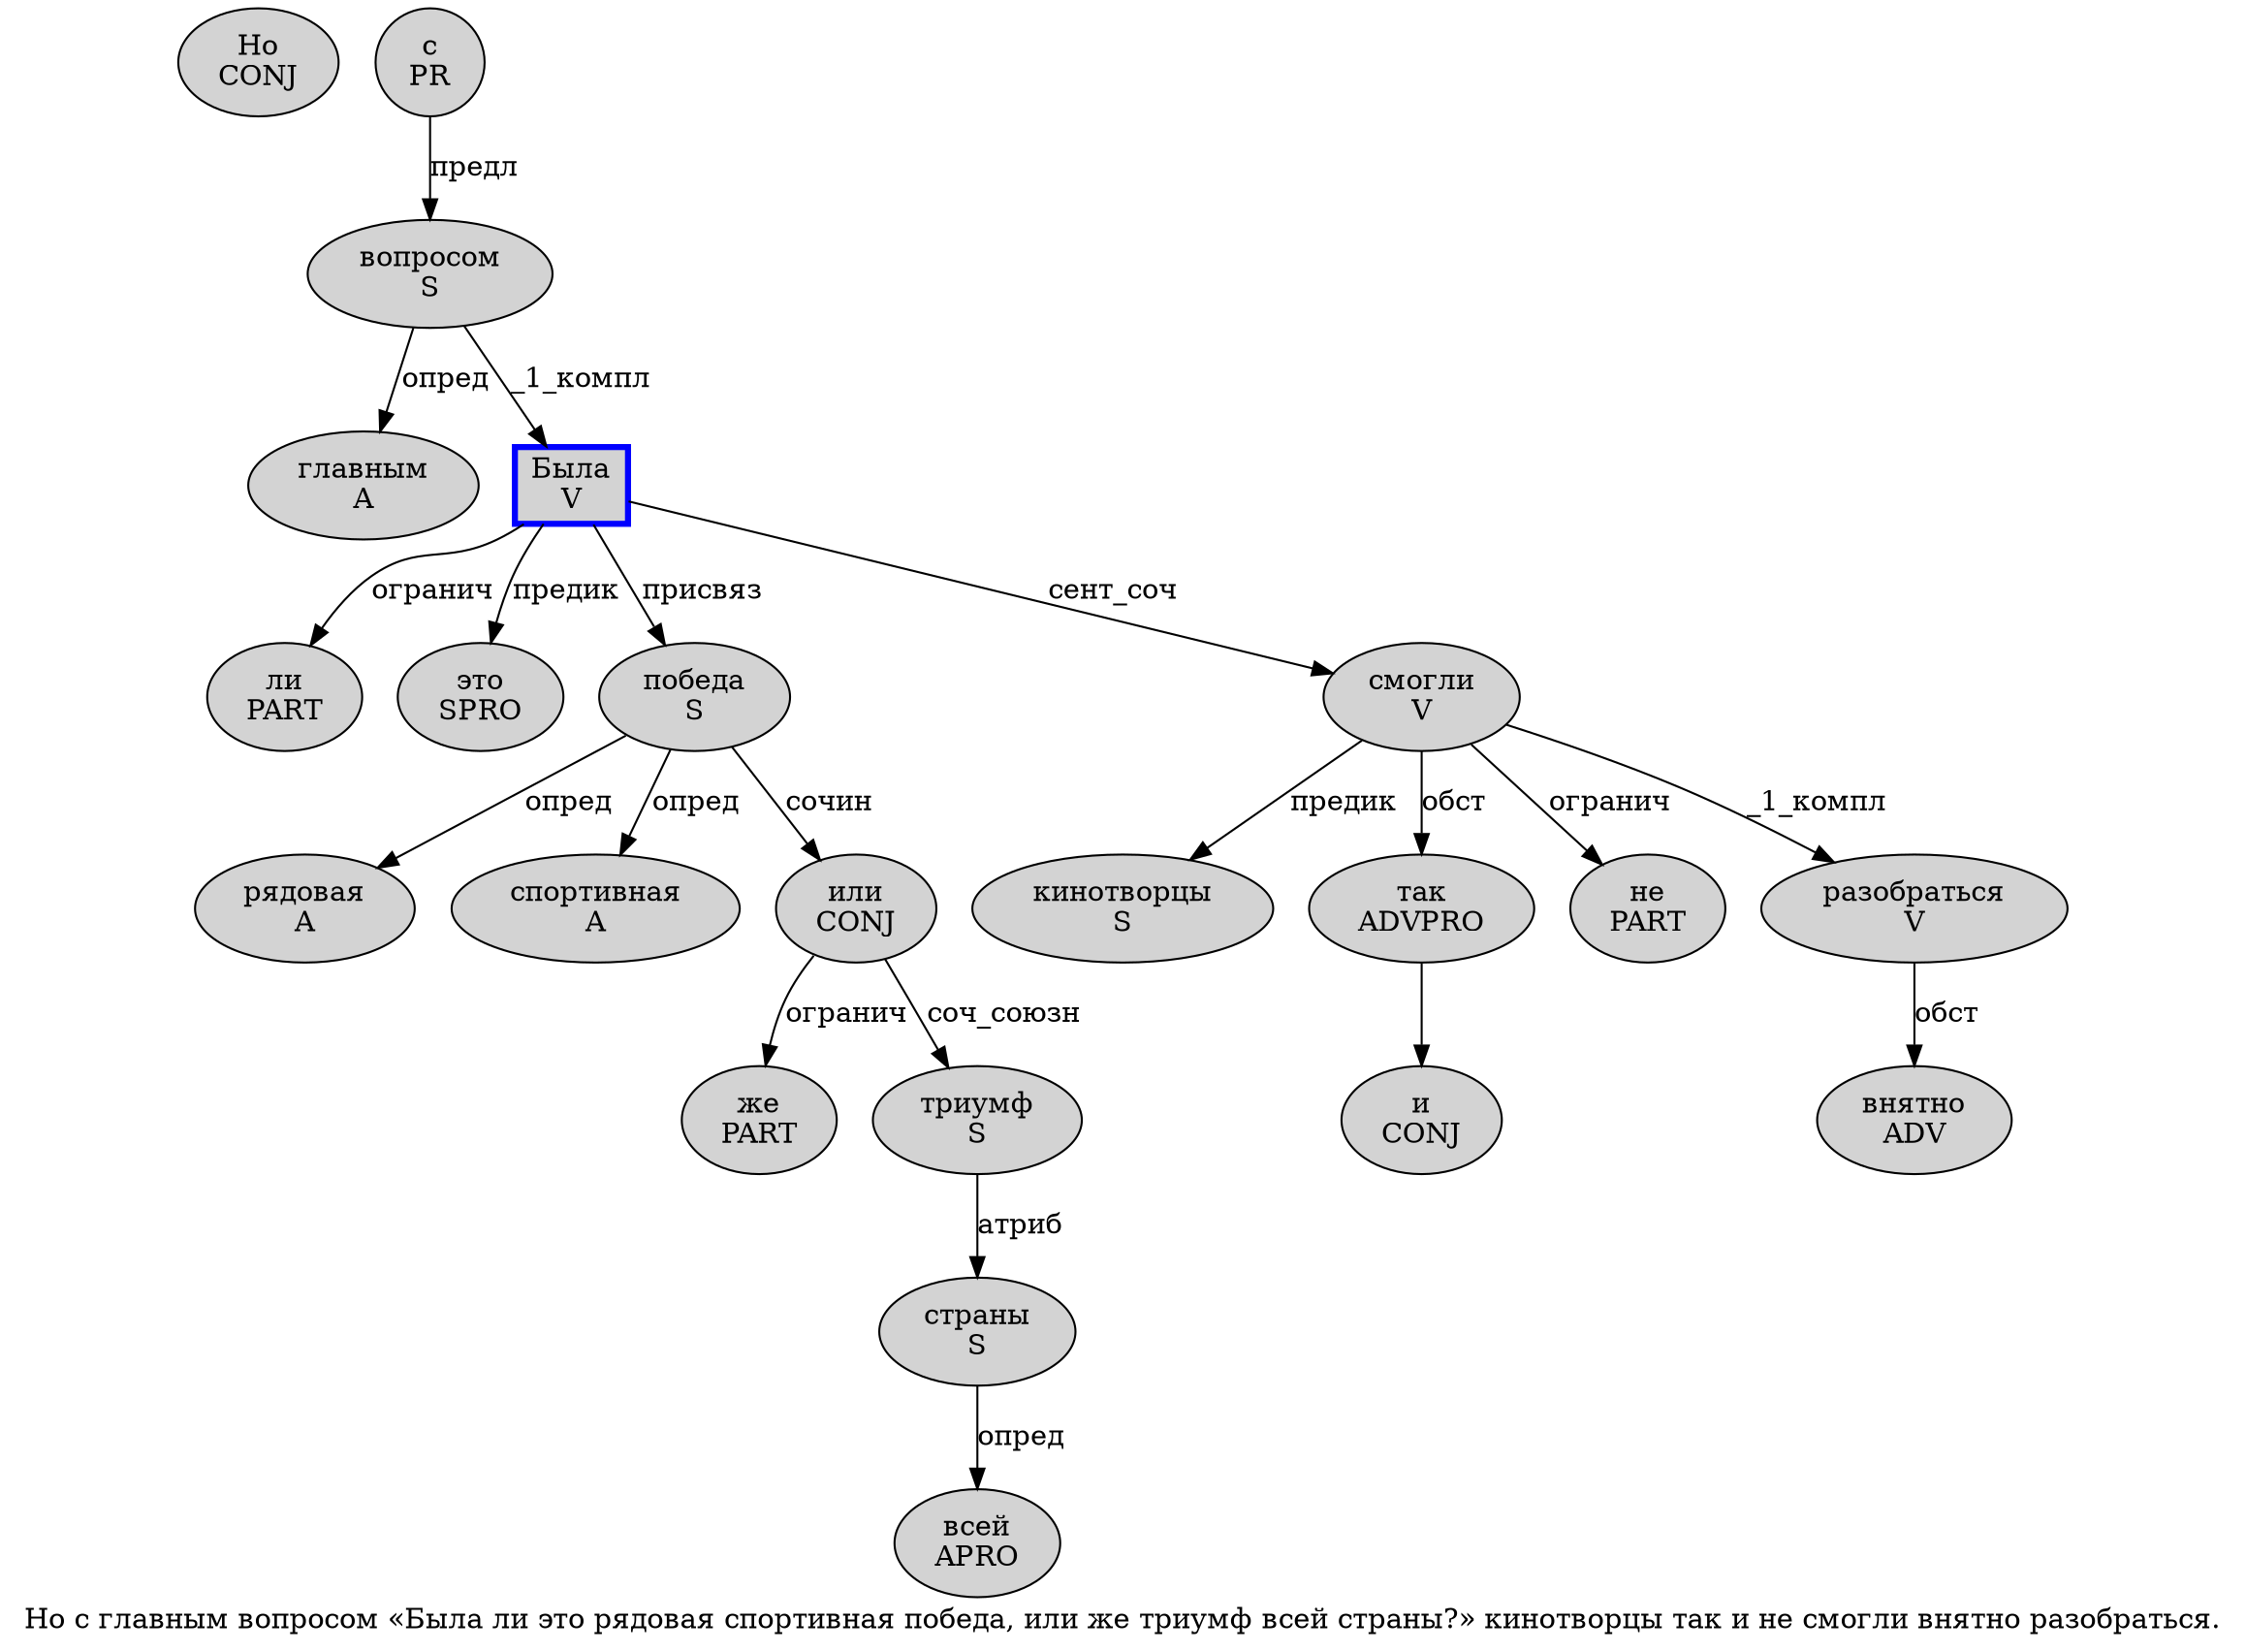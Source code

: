 digraph SENTENCE_3668 {
	graph [label="Но с главным вопросом «Была ли это рядовая спортивная победа, или же триумф всей страны?» кинотворцы так и не смогли внятно разобраться."]
	node [style=filled]
		0 [label="Но
CONJ" color="" fillcolor=lightgray penwidth=1 shape=ellipse]
		1 [label="с
PR" color="" fillcolor=lightgray penwidth=1 shape=ellipse]
		2 [label="главным
A" color="" fillcolor=lightgray penwidth=1 shape=ellipse]
		3 [label="вопросом
S" color="" fillcolor=lightgray penwidth=1 shape=ellipse]
		5 [label="Была
V" color=blue fillcolor=lightgray penwidth=3 shape=box]
		6 [label="ли
PART" color="" fillcolor=lightgray penwidth=1 shape=ellipse]
		7 [label="это
SPRO" color="" fillcolor=lightgray penwidth=1 shape=ellipse]
		8 [label="рядовая
A" color="" fillcolor=lightgray penwidth=1 shape=ellipse]
		9 [label="спортивная
A" color="" fillcolor=lightgray penwidth=1 shape=ellipse]
		10 [label="победа
S" color="" fillcolor=lightgray penwidth=1 shape=ellipse]
		12 [label="или
CONJ" color="" fillcolor=lightgray penwidth=1 shape=ellipse]
		13 [label="же
PART" color="" fillcolor=lightgray penwidth=1 shape=ellipse]
		14 [label="триумф
S" color="" fillcolor=lightgray penwidth=1 shape=ellipse]
		15 [label="всей
APRO" color="" fillcolor=lightgray penwidth=1 shape=ellipse]
		16 [label="страны
S" color="" fillcolor=lightgray penwidth=1 shape=ellipse]
		19 [label="кинотворцы
S" color="" fillcolor=lightgray penwidth=1 shape=ellipse]
		20 [label="так
ADVPRO" color="" fillcolor=lightgray penwidth=1 shape=ellipse]
		21 [label="и
CONJ" color="" fillcolor=lightgray penwidth=1 shape=ellipse]
		22 [label="не
PART" color="" fillcolor=lightgray penwidth=1 shape=ellipse]
		23 [label="смогли
V" color="" fillcolor=lightgray penwidth=1 shape=ellipse]
		24 [label="внятно
ADV" color="" fillcolor=lightgray penwidth=1 shape=ellipse]
		25 [label="разобраться
V" color="" fillcolor=lightgray penwidth=1 shape=ellipse]
			16 -> 15 [label="опред"]
			12 -> 13 [label="огранич"]
			12 -> 14 [label="соч_союзн"]
			5 -> 6 [label="огранич"]
			5 -> 7 [label="предик"]
			5 -> 10 [label="присвяз"]
			5 -> 23 [label="сент_соч"]
			1 -> 3 [label="предл"]
			25 -> 24 [label="обст"]
			20 -> 21
			23 -> 19 [label="предик"]
			23 -> 20 [label="обст"]
			23 -> 22 [label="огранич"]
			23 -> 25 [label="_1_компл"]
			3 -> 2 [label="опред"]
			3 -> 5 [label="_1_компл"]
			14 -> 16 [label="атриб"]
			10 -> 8 [label="опред"]
			10 -> 9 [label="опред"]
			10 -> 12 [label="сочин"]
}